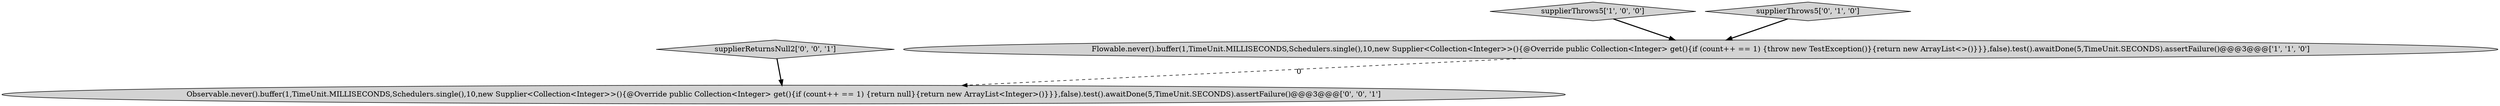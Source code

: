 digraph {
1 [style = filled, label = "Flowable.never().buffer(1,TimeUnit.MILLISECONDS,Schedulers.single(),10,new Supplier<Collection<Integer>>(){@Override public Collection<Integer> get(){if (count++ == 1) {throw new TestException()}{return new ArrayList<>()}}},false).test().awaitDone(5,TimeUnit.SECONDS).assertFailure()@@@3@@@['1', '1', '0']", fillcolor = lightgray, shape = ellipse image = "AAA0AAABBB1BBB"];
0 [style = filled, label = "supplierThrows5['1', '0', '0']", fillcolor = lightgray, shape = diamond image = "AAA0AAABBB1BBB"];
4 [style = filled, label = "supplierReturnsNull2['0', '0', '1']", fillcolor = lightgray, shape = diamond image = "AAA0AAABBB3BBB"];
2 [style = filled, label = "supplierThrows5['0', '1', '0']", fillcolor = lightgray, shape = diamond image = "AAA0AAABBB2BBB"];
3 [style = filled, label = "Observable.never().buffer(1,TimeUnit.MILLISECONDS,Schedulers.single(),10,new Supplier<Collection<Integer>>(){@Override public Collection<Integer> get(){if (count++ == 1) {return null}{return new ArrayList<Integer>()}}},false).test().awaitDone(5,TimeUnit.SECONDS).assertFailure()@@@3@@@['0', '0', '1']", fillcolor = lightgray, shape = ellipse image = "AAA0AAABBB3BBB"];
1->3 [style = dashed, label="0"];
4->3 [style = bold, label=""];
0->1 [style = bold, label=""];
2->1 [style = bold, label=""];
}
